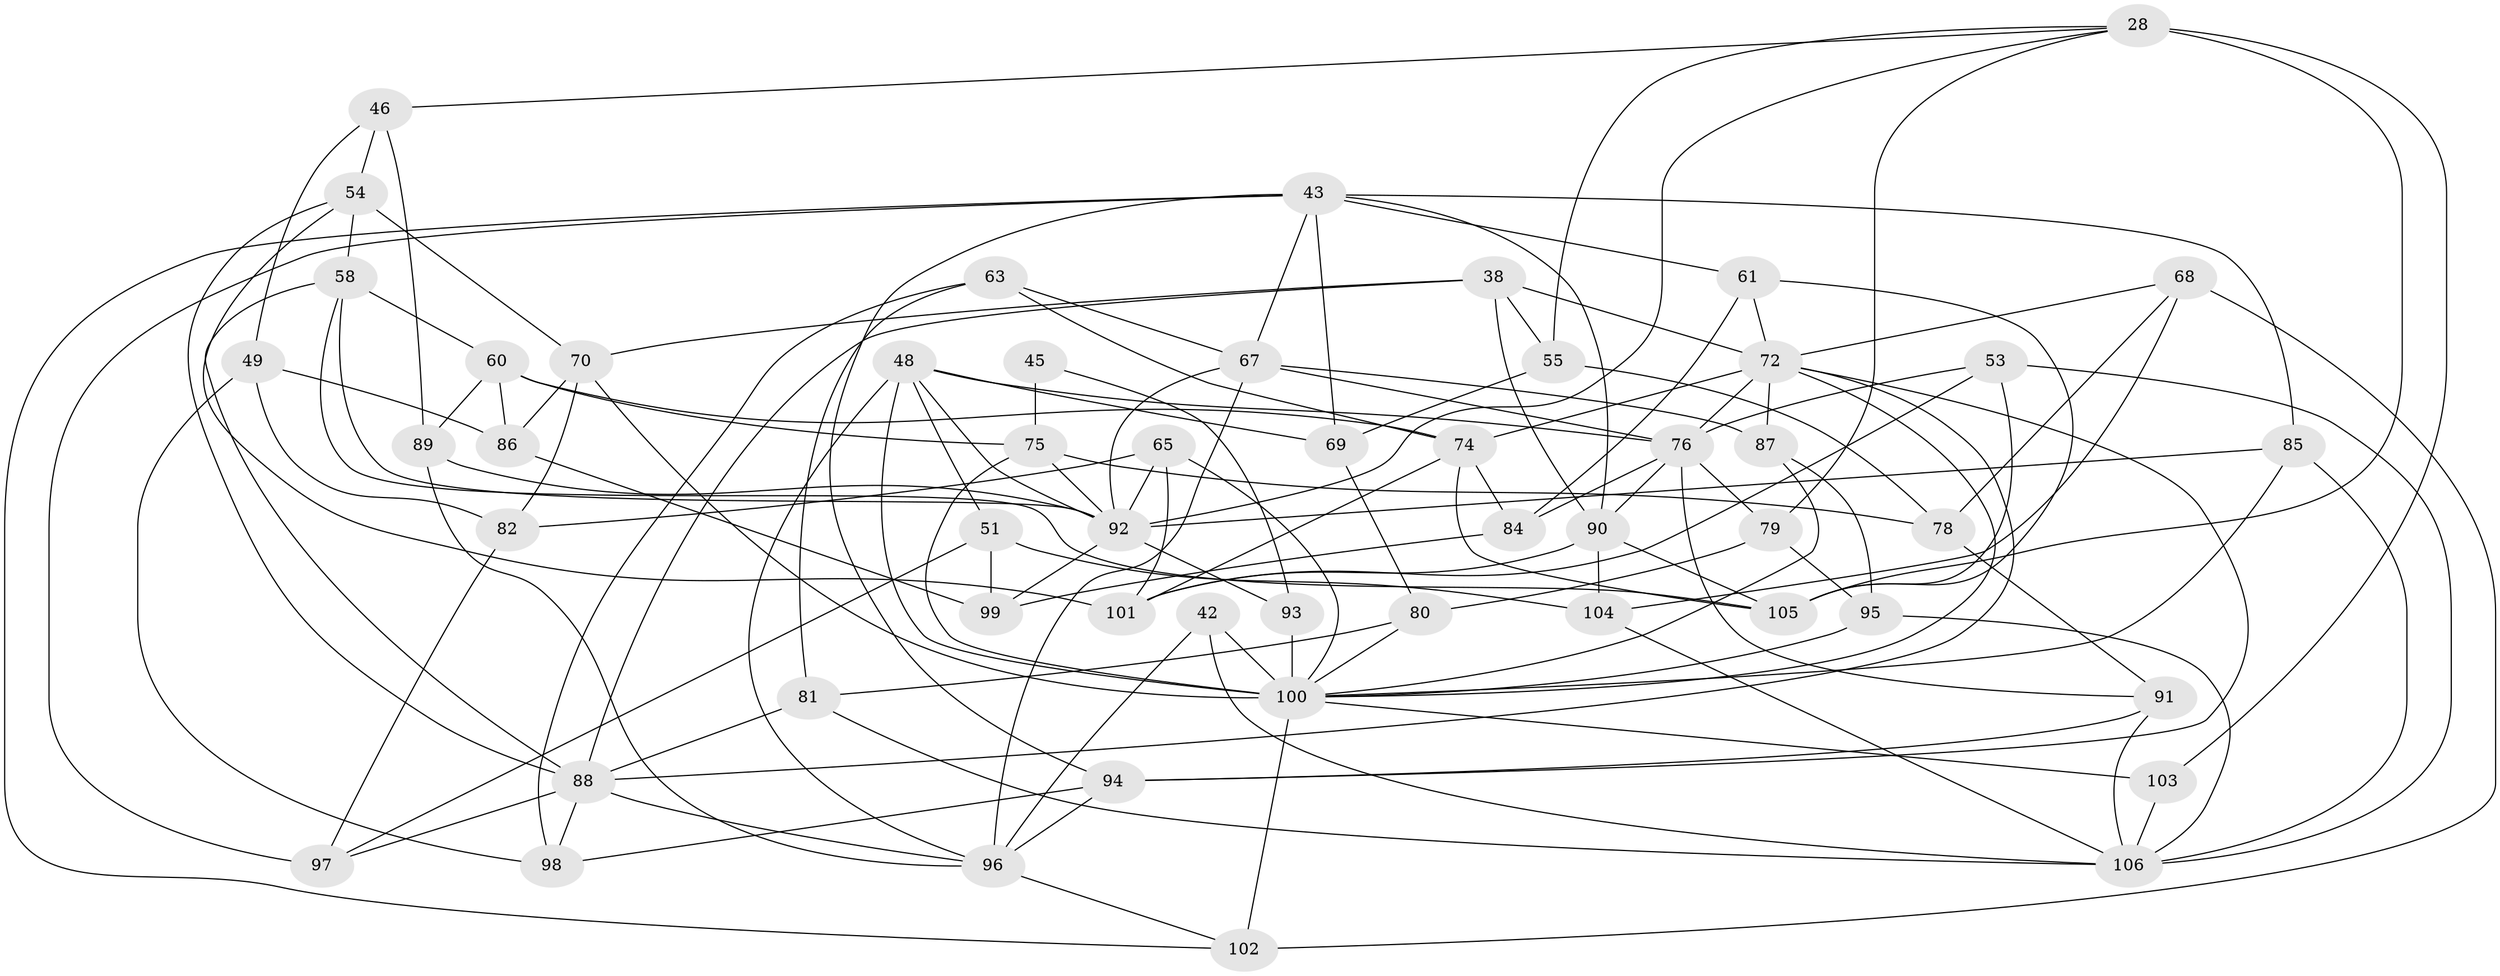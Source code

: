 // original degree distribution, {4: 1.0}
// Generated by graph-tools (version 1.1) at 2025/57/03/09/25 04:57:33]
// undirected, 53 vertices, 133 edges
graph export_dot {
graph [start="1"]
  node [color=gray90,style=filled];
  28 [super="+17+13"];
  38 [super="+33"];
  42;
  43 [super="+4+35+8"];
  45;
  46;
  48 [super="+21+40"];
  49;
  51;
  53;
  54 [super="+5"];
  55;
  58 [super="+56"];
  60 [super="+44"];
  61;
  63;
  65;
  67 [super="+24+36"];
  68;
  69;
  70 [super="+39"];
  72 [super="+29+64+47"];
  74 [super="+26+34"];
  75 [super="+27+57"];
  76 [super="+19"];
  78;
  79;
  80;
  81;
  82;
  84;
  85;
  86;
  87 [super="+37"];
  88 [super="+30+77"];
  89;
  90 [super="+66+83"];
  91;
  92 [super="+73"];
  93;
  94 [super="+11"];
  95;
  96 [super="+31+50"];
  97;
  98;
  99;
  100 [super="+16+71"];
  101 [super="+62"];
  102;
  103;
  104;
  105 [super="+6+23"];
  106 [super="+2+59"];
  28 -- 103 [weight=2];
  28 -- 79;
  28 -- 46;
  28 -- 105 [weight=2];
  28 -- 55;
  28 -- 92;
  38 -- 70;
  38 -- 72 [weight=3];
  38 -- 55;
  38 -- 90 [weight=2];
  38 -- 88;
  42 -- 96 [weight=2];
  42 -- 100;
  42 -- 106;
  43 -- 102;
  43 -- 97;
  43 -- 67 [weight=2];
  43 -- 85;
  43 -- 61;
  43 -- 90 [weight=2];
  43 -- 69;
  43 -- 94;
  45 -- 75 [weight=3];
  45 -- 93;
  46 -- 89;
  46 -- 49;
  46 -- 54;
  48 -- 96 [weight=2];
  48 -- 69;
  48 -- 51;
  48 -- 100 [weight=2];
  48 -- 92;
  48 -- 76;
  49 -- 82;
  49 -- 98;
  49 -- 86;
  51 -- 97;
  51 -- 99;
  51 -- 104;
  53 -- 105;
  53 -- 101;
  53 -- 106;
  53 -- 76;
  54 -- 58;
  54 -- 101;
  54 -- 70 [weight=2];
  54 -- 88;
  55 -- 69;
  55 -- 78;
  58 -- 105 [weight=2];
  58 -- 60;
  58 -- 92;
  58 -- 88;
  60 -- 75 [weight=2];
  60 -- 86;
  60 -- 89;
  60 -- 74;
  61 -- 72;
  61 -- 84;
  61 -- 105;
  63 -- 74;
  63 -- 81;
  63 -- 98;
  63 -- 67;
  65 -- 92;
  65 -- 82;
  65 -- 101;
  65 -- 100;
  67 -- 76;
  67 -- 92 [weight=3];
  67 -- 87 [weight=2];
  67 -- 96;
  68 -- 78;
  68 -- 104;
  68 -- 102;
  68 -- 72;
  69 -- 80;
  70 -- 86;
  70 -- 82;
  70 -- 100;
  72 -- 94;
  72 -- 87 [weight=2];
  72 -- 74 [weight=2];
  72 -- 76;
  72 -- 100 [weight=2];
  72 -- 88;
  74 -- 101 [weight=2];
  74 -- 84;
  74 -- 105;
  75 -- 100 [weight=3];
  75 -- 78;
  75 -- 92;
  76 -- 91;
  76 -- 84;
  76 -- 79;
  76 -- 90;
  78 -- 91;
  79 -- 80;
  79 -- 95;
  80 -- 81;
  80 -- 100;
  81 -- 106;
  81 -- 88;
  82 -- 97;
  84 -- 99;
  85 -- 106;
  85 -- 92;
  85 -- 100;
  86 -- 99;
  87 -- 95;
  87 -- 100;
  88 -- 97;
  88 -- 96;
  88 -- 98;
  89 -- 92;
  89 -- 96;
  90 -- 104;
  90 -- 105;
  90 -- 101;
  91 -- 106;
  91 -- 94;
  92 -- 99;
  92 -- 93;
  93 -- 100 [weight=2];
  94 -- 98;
  94 -- 96 [weight=2];
  95 -- 106;
  95 -- 100;
  96 -- 102;
  100 -- 103;
  100 -- 102;
  103 -- 106;
  104 -- 106;
}
